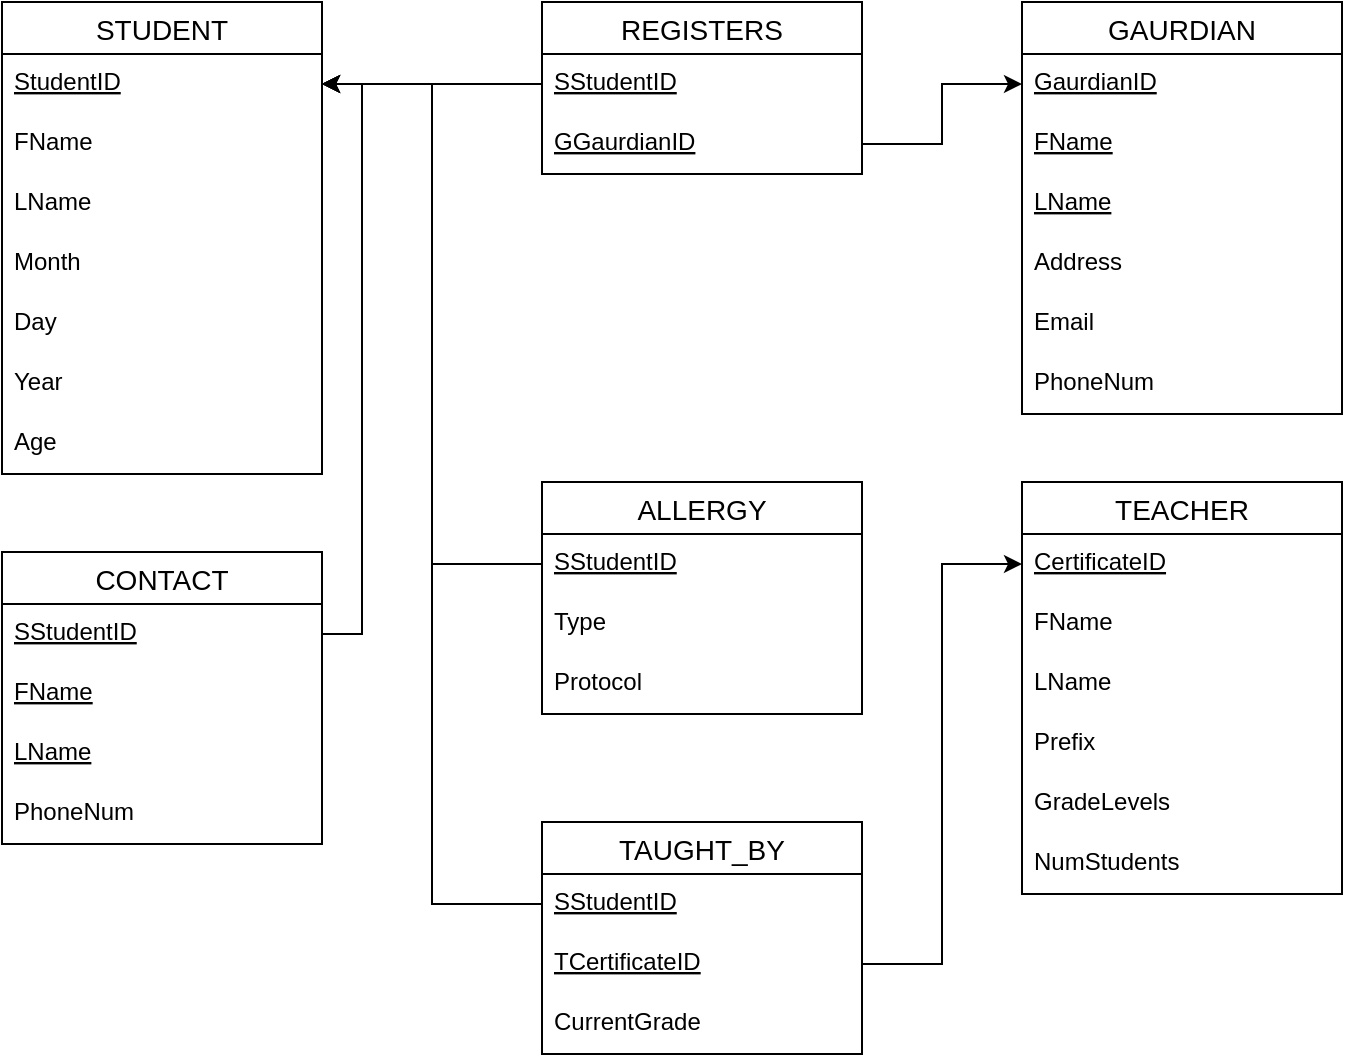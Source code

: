 <mxfile version="20.5.1" type="github">
  <diagram id="lsZd6S8BdNSRwNu5HTDz" name="Page-1">
    <mxGraphModel dx="1209" dy="674" grid="1" gridSize="10" guides="1" tooltips="1" connect="1" arrows="1" fold="1" page="1" pageScale="1" pageWidth="850" pageHeight="1100" math="0" shadow="0">
      <root>
        <mxCell id="0" />
        <mxCell id="1" parent="0" />
        <mxCell id="QX6sJhiEThLdqiG9uV32-77" value="STUDENT" style="swimlane;fontStyle=0;childLayout=stackLayout;horizontal=1;startSize=26;horizontalStack=0;resizeParent=1;resizeParentMax=0;resizeLast=0;collapsible=1;marginBottom=0;align=center;fontSize=14;" vertex="1" parent="1">
          <mxGeometry x="90" y="40" width="160" height="236" as="geometry" />
        </mxCell>
        <mxCell id="QX6sJhiEThLdqiG9uV32-78" value="StudentID" style="text;strokeColor=none;fillColor=none;spacingLeft=4;spacingRight=4;overflow=hidden;rotatable=0;points=[[0,0.5],[1,0.5]];portConstraint=eastwest;fontSize=12;fontStyle=4" vertex="1" parent="QX6sJhiEThLdqiG9uV32-77">
          <mxGeometry y="26" width="160" height="30" as="geometry" />
        </mxCell>
        <mxCell id="QX6sJhiEThLdqiG9uV32-79" value="FName" style="text;strokeColor=none;fillColor=none;spacingLeft=4;spacingRight=4;overflow=hidden;rotatable=0;points=[[0,0.5],[1,0.5]];portConstraint=eastwest;fontSize=12;" vertex="1" parent="QX6sJhiEThLdqiG9uV32-77">
          <mxGeometry y="56" width="160" height="30" as="geometry" />
        </mxCell>
        <mxCell id="QX6sJhiEThLdqiG9uV32-80" value="LName" style="text;strokeColor=none;fillColor=none;spacingLeft=4;spacingRight=4;overflow=hidden;rotatable=0;points=[[0,0.5],[1,0.5]];portConstraint=eastwest;fontSize=12;" vertex="1" parent="QX6sJhiEThLdqiG9uV32-77">
          <mxGeometry y="86" width="160" height="30" as="geometry" />
        </mxCell>
        <mxCell id="QX6sJhiEThLdqiG9uV32-81" value="Month" style="text;strokeColor=none;fillColor=none;spacingLeft=4;spacingRight=4;overflow=hidden;rotatable=0;points=[[0,0.5],[1,0.5]];portConstraint=eastwest;fontSize=12;" vertex="1" parent="QX6sJhiEThLdqiG9uV32-77">
          <mxGeometry y="116" width="160" height="30" as="geometry" />
        </mxCell>
        <mxCell id="QX6sJhiEThLdqiG9uV32-82" value="Day" style="text;strokeColor=none;fillColor=none;spacingLeft=4;spacingRight=4;overflow=hidden;rotatable=0;points=[[0,0.5],[1,0.5]];portConstraint=eastwest;fontSize=12;" vertex="1" parent="QX6sJhiEThLdqiG9uV32-77">
          <mxGeometry y="146" width="160" height="30" as="geometry" />
        </mxCell>
        <mxCell id="QX6sJhiEThLdqiG9uV32-83" value="Year" style="text;strokeColor=none;fillColor=none;spacingLeft=4;spacingRight=4;overflow=hidden;rotatable=0;points=[[0,0.5],[1,0.5]];portConstraint=eastwest;fontSize=12;" vertex="1" parent="QX6sJhiEThLdqiG9uV32-77">
          <mxGeometry y="176" width="160" height="30" as="geometry" />
        </mxCell>
        <mxCell id="QX6sJhiEThLdqiG9uV32-114" value="Age" style="text;strokeColor=none;fillColor=none;spacingLeft=4;spacingRight=4;overflow=hidden;rotatable=0;points=[[0,0.5],[1,0.5]];portConstraint=eastwest;fontSize=12;" vertex="1" parent="QX6sJhiEThLdqiG9uV32-77">
          <mxGeometry y="206" width="160" height="30" as="geometry" />
        </mxCell>
        <mxCell id="QX6sJhiEThLdqiG9uV32-84" value="TEACHER" style="swimlane;fontStyle=0;childLayout=stackLayout;horizontal=1;startSize=26;horizontalStack=0;resizeParent=1;resizeParentMax=0;resizeLast=0;collapsible=1;marginBottom=0;align=center;fontSize=14;" vertex="1" parent="1">
          <mxGeometry x="600" y="280" width="160" height="206" as="geometry" />
        </mxCell>
        <mxCell id="QX6sJhiEThLdqiG9uV32-85" value="CertificateID" style="text;strokeColor=none;fillColor=none;spacingLeft=4;spacingRight=4;overflow=hidden;rotatable=0;points=[[0,0.5],[1,0.5]];portConstraint=eastwest;fontSize=12;fontStyle=4" vertex="1" parent="QX6sJhiEThLdqiG9uV32-84">
          <mxGeometry y="26" width="160" height="30" as="geometry" />
        </mxCell>
        <mxCell id="QX6sJhiEThLdqiG9uV32-86" value="FName" style="text;strokeColor=none;fillColor=none;spacingLeft=4;spacingRight=4;overflow=hidden;rotatable=0;points=[[0,0.5],[1,0.5]];portConstraint=eastwest;fontSize=12;" vertex="1" parent="QX6sJhiEThLdqiG9uV32-84">
          <mxGeometry y="56" width="160" height="30" as="geometry" />
        </mxCell>
        <mxCell id="QX6sJhiEThLdqiG9uV32-87" value="LName" style="text;strokeColor=none;fillColor=none;spacingLeft=4;spacingRight=4;overflow=hidden;rotatable=0;points=[[0,0.5],[1,0.5]];portConstraint=eastwest;fontSize=12;" vertex="1" parent="QX6sJhiEThLdqiG9uV32-84">
          <mxGeometry y="86" width="160" height="30" as="geometry" />
        </mxCell>
        <mxCell id="QX6sJhiEThLdqiG9uV32-88" value="Prefix" style="text;strokeColor=none;fillColor=none;spacingLeft=4;spacingRight=4;overflow=hidden;rotatable=0;points=[[0,0.5],[1,0.5]];portConstraint=eastwest;fontSize=12;" vertex="1" parent="QX6sJhiEThLdqiG9uV32-84">
          <mxGeometry y="116" width="160" height="30" as="geometry" />
        </mxCell>
        <mxCell id="QX6sJhiEThLdqiG9uV32-89" value="GradeLevels" style="text;strokeColor=none;fillColor=none;spacingLeft=4;spacingRight=4;overflow=hidden;rotatable=0;points=[[0,0.5],[1,0.5]];portConstraint=eastwest;fontSize=12;" vertex="1" parent="QX6sJhiEThLdqiG9uV32-84">
          <mxGeometry y="146" width="160" height="30" as="geometry" />
        </mxCell>
        <mxCell id="QX6sJhiEThLdqiG9uV32-90" value="NumStudents" style="text;strokeColor=none;fillColor=none;spacingLeft=4;spacingRight=4;overflow=hidden;rotatable=0;points=[[0,0.5],[1,0.5]];portConstraint=eastwest;fontSize=12;" vertex="1" parent="QX6sJhiEThLdqiG9uV32-84">
          <mxGeometry y="176" width="160" height="30" as="geometry" />
        </mxCell>
        <mxCell id="QX6sJhiEThLdqiG9uV32-91" value="GAURDIAN" style="swimlane;fontStyle=0;childLayout=stackLayout;horizontal=1;startSize=26;horizontalStack=0;resizeParent=1;resizeParentMax=0;resizeLast=0;collapsible=1;marginBottom=0;align=center;fontSize=14;" vertex="1" parent="1">
          <mxGeometry x="600" y="40" width="160" height="206" as="geometry" />
        </mxCell>
        <mxCell id="QX6sJhiEThLdqiG9uV32-108" value="GaurdianID" style="text;strokeColor=none;fillColor=none;spacingLeft=4;spacingRight=4;overflow=hidden;rotatable=0;points=[[0,0.5],[1,0.5]];portConstraint=eastwest;fontSize=12;fontStyle=4" vertex="1" parent="QX6sJhiEThLdqiG9uV32-91">
          <mxGeometry y="26" width="160" height="30" as="geometry" />
        </mxCell>
        <mxCell id="QX6sJhiEThLdqiG9uV32-93" value="FName" style="text;strokeColor=none;fillColor=none;spacingLeft=4;spacingRight=4;overflow=hidden;rotatable=0;points=[[0,0.5],[1,0.5]];portConstraint=eastwest;fontSize=12;fontStyle=4" vertex="1" parent="QX6sJhiEThLdqiG9uV32-91">
          <mxGeometry y="56" width="160" height="30" as="geometry" />
        </mxCell>
        <mxCell id="QX6sJhiEThLdqiG9uV32-94" value="LName" style="text;strokeColor=none;fillColor=none;spacingLeft=4;spacingRight=4;overflow=hidden;rotatable=0;points=[[0,0.5],[1,0.5]];portConstraint=eastwest;fontSize=12;fontStyle=4" vertex="1" parent="QX6sJhiEThLdqiG9uV32-91">
          <mxGeometry y="86" width="160" height="30" as="geometry" />
        </mxCell>
        <mxCell id="QX6sJhiEThLdqiG9uV32-95" value="Address" style="text;strokeColor=none;fillColor=none;spacingLeft=4;spacingRight=4;overflow=hidden;rotatable=0;points=[[0,0.5],[1,0.5]];portConstraint=eastwest;fontSize=12;" vertex="1" parent="QX6sJhiEThLdqiG9uV32-91">
          <mxGeometry y="116" width="160" height="30" as="geometry" />
        </mxCell>
        <mxCell id="QX6sJhiEThLdqiG9uV32-96" value="Email" style="text;strokeColor=none;fillColor=none;spacingLeft=4;spacingRight=4;overflow=hidden;rotatable=0;points=[[0,0.5],[1,0.5]];portConstraint=eastwest;fontSize=12;" vertex="1" parent="QX6sJhiEThLdqiG9uV32-91">
          <mxGeometry y="146" width="160" height="30" as="geometry" />
        </mxCell>
        <mxCell id="QX6sJhiEThLdqiG9uV32-97" value="PhoneNum" style="text;strokeColor=none;fillColor=none;spacingLeft=4;spacingRight=4;overflow=hidden;rotatable=0;points=[[0,0.5],[1,0.5]];portConstraint=eastwest;fontSize=12;" vertex="1" parent="QX6sJhiEThLdqiG9uV32-91">
          <mxGeometry y="176" width="160" height="30" as="geometry" />
        </mxCell>
        <mxCell id="QX6sJhiEThLdqiG9uV32-98" value="ALLERGY" style="swimlane;fontStyle=0;childLayout=stackLayout;horizontal=1;startSize=26;horizontalStack=0;resizeParent=1;resizeParentMax=0;resizeLast=0;collapsible=1;marginBottom=0;align=center;fontSize=14;" vertex="1" parent="1">
          <mxGeometry x="360" y="280" width="160" height="116" as="geometry" />
        </mxCell>
        <mxCell id="QX6sJhiEThLdqiG9uV32-101" value="SStudentID" style="text;strokeColor=none;fillColor=none;spacingLeft=4;spacingRight=4;overflow=hidden;rotatable=0;points=[[0,0.5],[1,0.5]];portConstraint=eastwest;fontSize=12;fontStyle=4" vertex="1" parent="QX6sJhiEThLdqiG9uV32-98">
          <mxGeometry y="26" width="160" height="30" as="geometry" />
        </mxCell>
        <mxCell id="QX6sJhiEThLdqiG9uV32-109" value="Type" style="text;strokeColor=none;fillColor=none;spacingLeft=4;spacingRight=4;overflow=hidden;rotatable=0;points=[[0,0.5],[1,0.5]];portConstraint=eastwest;fontSize=12;" vertex="1" parent="QX6sJhiEThLdqiG9uV32-98">
          <mxGeometry y="56" width="160" height="30" as="geometry" />
        </mxCell>
        <mxCell id="QX6sJhiEThLdqiG9uV32-102" value="Protocol" style="text;strokeColor=none;fillColor=none;spacingLeft=4;spacingRight=4;overflow=hidden;rotatable=0;points=[[0,0.5],[1,0.5]];portConstraint=eastwest;fontSize=12;" vertex="1" parent="QX6sJhiEThLdqiG9uV32-98">
          <mxGeometry y="86" width="160" height="30" as="geometry" />
        </mxCell>
        <mxCell id="QX6sJhiEThLdqiG9uV32-104" value="CONTACT" style="swimlane;fontStyle=0;childLayout=stackLayout;horizontal=1;startSize=26;horizontalStack=0;resizeParent=1;resizeParentMax=0;resizeLast=0;collapsible=1;marginBottom=0;align=center;fontSize=14;" vertex="1" parent="1">
          <mxGeometry x="90" y="315" width="160" height="146" as="geometry" />
        </mxCell>
        <mxCell id="QX6sJhiEThLdqiG9uV32-112" value="SStudentID" style="text;strokeColor=none;fillColor=none;spacingLeft=4;spacingRight=4;overflow=hidden;rotatable=0;points=[[0,0.5],[1,0.5]];portConstraint=eastwest;fontSize=12;fontStyle=4" vertex="1" parent="QX6sJhiEThLdqiG9uV32-104">
          <mxGeometry y="26" width="160" height="30" as="geometry" />
        </mxCell>
        <mxCell id="QX6sJhiEThLdqiG9uV32-105" value="FName" style="text;strokeColor=none;fillColor=none;spacingLeft=4;spacingRight=4;overflow=hidden;rotatable=0;points=[[0,0.5],[1,0.5]];portConstraint=eastwest;fontSize=12;fontStyle=4" vertex="1" parent="QX6sJhiEThLdqiG9uV32-104">
          <mxGeometry y="56" width="160" height="30" as="geometry" />
        </mxCell>
        <mxCell id="QX6sJhiEThLdqiG9uV32-106" value="LName" style="text;strokeColor=none;fillColor=none;spacingLeft=4;spacingRight=4;overflow=hidden;rotatable=0;points=[[0,0.5],[1,0.5]];portConstraint=eastwest;fontSize=12;fontStyle=4" vertex="1" parent="QX6sJhiEThLdqiG9uV32-104">
          <mxGeometry y="86" width="160" height="30" as="geometry" />
        </mxCell>
        <mxCell id="QX6sJhiEThLdqiG9uV32-107" value="PhoneNum" style="text;strokeColor=none;fillColor=none;spacingLeft=4;spacingRight=4;overflow=hidden;rotatable=0;points=[[0,0.5],[1,0.5]];portConstraint=eastwest;fontSize=12;" vertex="1" parent="QX6sJhiEThLdqiG9uV32-104">
          <mxGeometry y="116" width="160" height="30" as="geometry" />
        </mxCell>
        <mxCell id="QX6sJhiEThLdqiG9uV32-110" style="edgeStyle=orthogonalEdgeStyle;rounded=0;orthogonalLoop=1;jettySize=auto;html=1;exitX=0;exitY=0.5;exitDx=0;exitDy=0;entryX=1;entryY=0.5;entryDx=0;entryDy=0;" edge="1" parent="1" source="QX6sJhiEThLdqiG9uV32-101" target="QX6sJhiEThLdqiG9uV32-78">
          <mxGeometry relative="1" as="geometry" />
        </mxCell>
        <mxCell id="QX6sJhiEThLdqiG9uV32-113" style="edgeStyle=orthogonalEdgeStyle;rounded=0;orthogonalLoop=1;jettySize=auto;html=1;exitX=1;exitY=0.5;exitDx=0;exitDy=0;entryX=1;entryY=0.5;entryDx=0;entryDy=0;" edge="1" parent="1" source="QX6sJhiEThLdqiG9uV32-112" target="QX6sJhiEThLdqiG9uV32-78">
          <mxGeometry relative="1" as="geometry" />
        </mxCell>
        <mxCell id="QX6sJhiEThLdqiG9uV32-115" value="REGISTERS" style="swimlane;fontStyle=0;childLayout=stackLayout;horizontal=1;startSize=26;horizontalStack=0;resizeParent=1;resizeParentMax=0;resizeLast=0;collapsible=1;marginBottom=0;align=center;fontSize=14;" vertex="1" parent="1">
          <mxGeometry x="360" y="40" width="160" height="86" as="geometry" />
        </mxCell>
        <mxCell id="QX6sJhiEThLdqiG9uV32-116" value="SStudentID" style="text;strokeColor=none;fillColor=none;spacingLeft=4;spacingRight=4;overflow=hidden;rotatable=0;points=[[0,0.5],[1,0.5]];portConstraint=eastwest;fontSize=12;fontStyle=4" vertex="1" parent="QX6sJhiEThLdqiG9uV32-115">
          <mxGeometry y="26" width="160" height="30" as="geometry" />
        </mxCell>
        <mxCell id="QX6sJhiEThLdqiG9uV32-117" value="GGaurdianID" style="text;strokeColor=none;fillColor=none;spacingLeft=4;spacingRight=4;overflow=hidden;rotatable=0;points=[[0,0.5],[1,0.5]];portConstraint=eastwest;fontSize=12;fontStyle=4" vertex="1" parent="QX6sJhiEThLdqiG9uV32-115">
          <mxGeometry y="56" width="160" height="30" as="geometry" />
        </mxCell>
        <mxCell id="QX6sJhiEThLdqiG9uV32-120" style="edgeStyle=orthogonalEdgeStyle;rounded=0;orthogonalLoop=1;jettySize=auto;html=1;exitX=1;exitY=0.5;exitDx=0;exitDy=0;entryX=0;entryY=0.5;entryDx=0;entryDy=0;" edge="1" parent="1" source="QX6sJhiEThLdqiG9uV32-117" target="QX6sJhiEThLdqiG9uV32-108">
          <mxGeometry relative="1" as="geometry" />
        </mxCell>
        <mxCell id="QX6sJhiEThLdqiG9uV32-121" style="edgeStyle=orthogonalEdgeStyle;rounded=0;orthogonalLoop=1;jettySize=auto;html=1;exitX=0;exitY=0.5;exitDx=0;exitDy=0;entryX=1;entryY=0.5;entryDx=0;entryDy=0;" edge="1" parent="1" source="QX6sJhiEThLdqiG9uV32-116" target="QX6sJhiEThLdqiG9uV32-78">
          <mxGeometry relative="1" as="geometry" />
        </mxCell>
        <mxCell id="QX6sJhiEThLdqiG9uV32-123" value="TAUGHT_BY" style="swimlane;fontStyle=0;childLayout=stackLayout;horizontal=1;startSize=26;horizontalStack=0;resizeParent=1;resizeParentMax=0;resizeLast=0;collapsible=1;marginBottom=0;align=center;fontSize=14;" vertex="1" parent="1">
          <mxGeometry x="360" y="450" width="160" height="116" as="geometry" />
        </mxCell>
        <mxCell id="QX6sJhiEThLdqiG9uV32-124" value="SStudentID" style="text;strokeColor=none;fillColor=none;spacingLeft=4;spacingRight=4;overflow=hidden;rotatable=0;points=[[0,0.5],[1,0.5]];portConstraint=eastwest;fontSize=12;fontStyle=4" vertex="1" parent="QX6sJhiEThLdqiG9uV32-123">
          <mxGeometry y="26" width="160" height="30" as="geometry" />
        </mxCell>
        <mxCell id="QX6sJhiEThLdqiG9uV32-125" value="TCertificateID" style="text;strokeColor=none;fillColor=none;spacingLeft=4;spacingRight=4;overflow=hidden;rotatable=0;points=[[0,0.5],[1,0.5]];portConstraint=eastwest;fontSize=12;fontStyle=4" vertex="1" parent="QX6sJhiEThLdqiG9uV32-123">
          <mxGeometry y="56" width="160" height="30" as="geometry" />
        </mxCell>
        <mxCell id="QX6sJhiEThLdqiG9uV32-126" value="CurrentGrade" style="text;strokeColor=none;fillColor=none;spacingLeft=4;spacingRight=4;overflow=hidden;rotatable=0;points=[[0,0.5],[1,0.5]];portConstraint=eastwest;fontSize=12;fontStyle=0" vertex="1" parent="QX6sJhiEThLdqiG9uV32-123">
          <mxGeometry y="86" width="160" height="30" as="geometry" />
        </mxCell>
        <mxCell id="QX6sJhiEThLdqiG9uV32-128" style="edgeStyle=orthogonalEdgeStyle;rounded=0;orthogonalLoop=1;jettySize=auto;html=1;exitX=1;exitY=0.5;exitDx=0;exitDy=0;entryX=0;entryY=0.5;entryDx=0;entryDy=0;" edge="1" parent="1" source="QX6sJhiEThLdqiG9uV32-125" target="QX6sJhiEThLdqiG9uV32-85">
          <mxGeometry relative="1" as="geometry" />
        </mxCell>
        <mxCell id="QX6sJhiEThLdqiG9uV32-129" style="edgeStyle=orthogonalEdgeStyle;rounded=0;orthogonalLoop=1;jettySize=auto;html=1;exitX=0;exitY=0.5;exitDx=0;exitDy=0;entryX=1;entryY=0.5;entryDx=0;entryDy=0;" edge="1" parent="1" source="QX6sJhiEThLdqiG9uV32-124" target="QX6sJhiEThLdqiG9uV32-78">
          <mxGeometry relative="1" as="geometry" />
        </mxCell>
      </root>
    </mxGraphModel>
  </diagram>
</mxfile>
